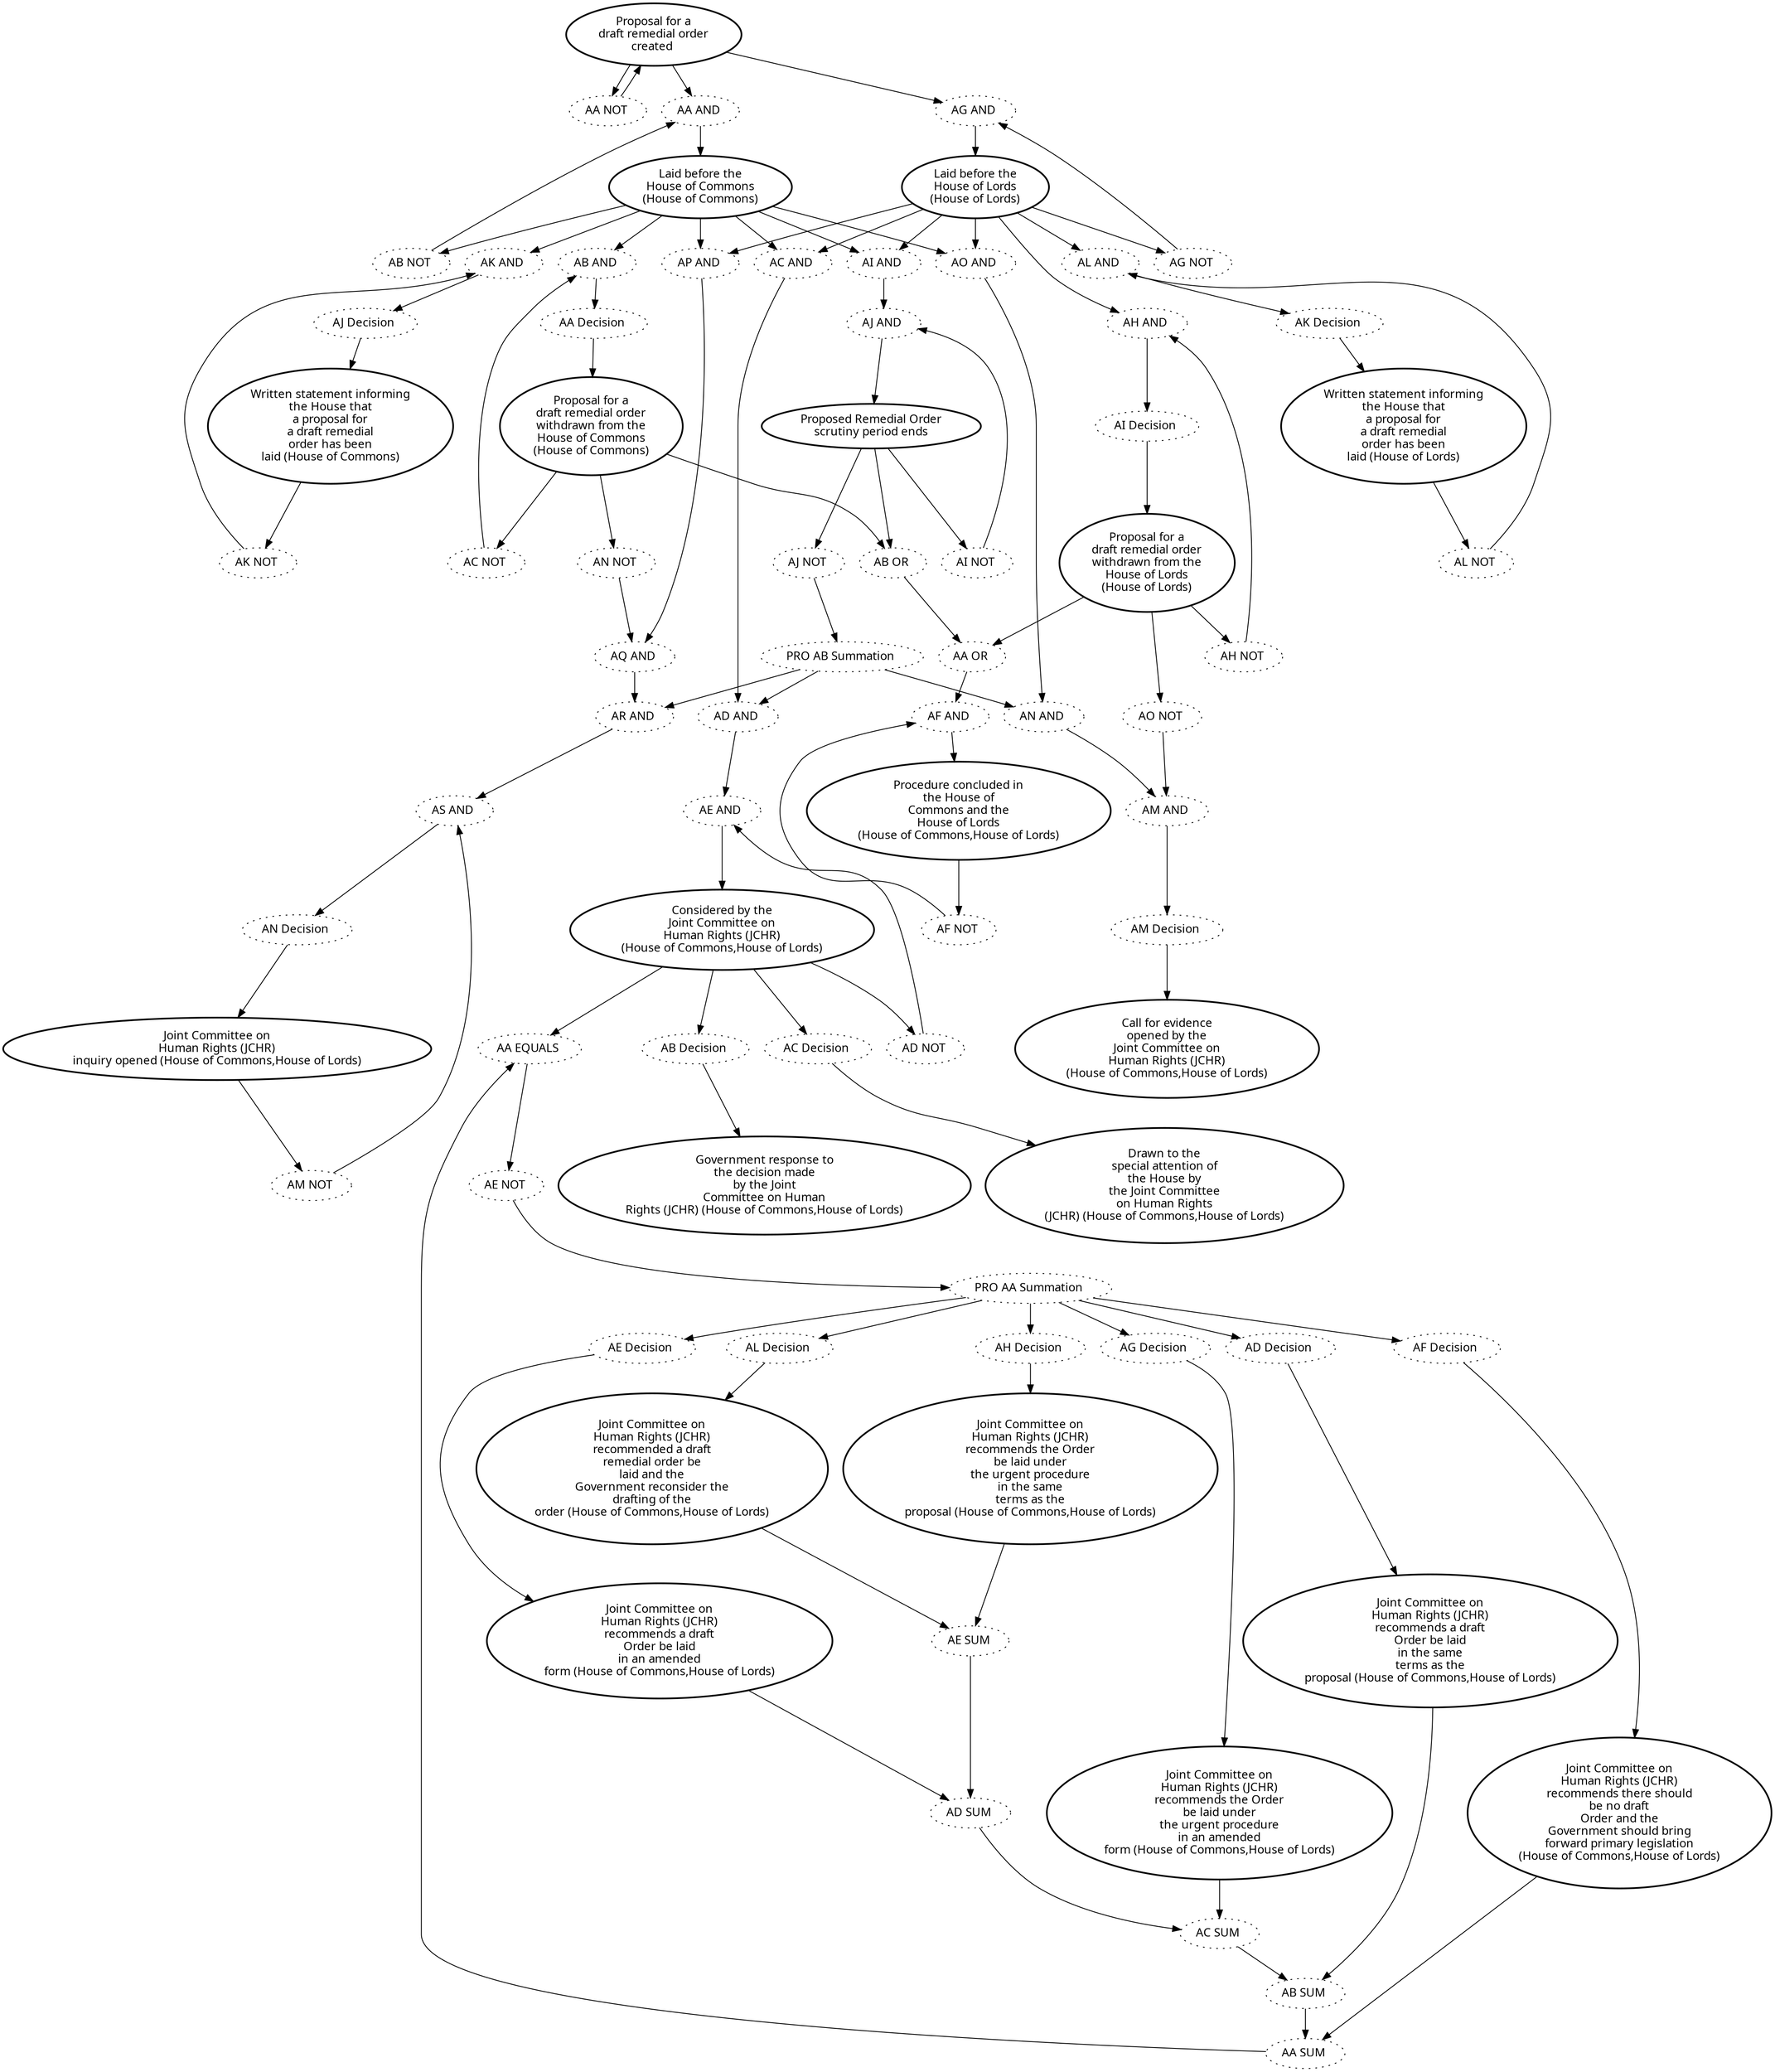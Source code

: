 digraph{graph[fontname="calibri"];node[fontname="calibri"];edge[fontname="calibri"];edge [style=solid, color=black];"1405"->"542"[label=""];edge[style=solid, color=black];edge [style=solid, color=black];"542"->"1405"[label=""];edge[style=solid, color=black];edge [style=solid, color=black];"1405"->"538"[label=""];edge[style=solid, color=black];edge [style=solid, color=black];"1405"->"300"[label=""];edge[style=solid, color=black];edge [style=solid, color=black];"538"->"4"[label=""];edge[style=solid, color=black];edge [style=solid, color=black];"4"->"539"[label=""];edge[style=solid, color=black];edge [style=solid, color=black];"539"->"538"[label=""];edge[style=solid, color=black];edge [style=solid, color=black];"300"->"12"[label=""];edge[style=solid, color=black];edge [style=solid, color=black];"12"->"297"[label=""];edge[style=solid, color=black];edge [style=solid, color=black];"297"->"300"[label=""];edge[style=solid, color=black];edge [style=solid, color=black];"4"->"307"[label=""];edge[style=solid, color=black];edge [style=solid, color=black];"12"->"307"[label=""];edge[style=solid, color=black];edge [style=solid, color=black];"4"->"283"[label=""];edge[style=solid, color=black];edge [style=solid, color=black];"12"->"283"[label=""];edge[style=solid, color=black];edge [style=solid, color=black];"283"->"287"[label=""];edge[style=solid, color=black];edge [style=solid, color=black];"307"->"310"[label=""];edge[style=solid, color=black];edge [style=solid, color=black];"310"->"1414"[label=""];edge[style=solid, color=black];edge [style=solid, color=black];"1414"->"306"[label=""];edge[style=solid, color=black];edge [style=solid, color=black];"306"->"310"[label=""];edge[style=solid, color=black];edge [style=solid, color=black];"1414"->"286"[label=""];edge[style=solid, color=black];edge [style=solid, color=black];"1414"->"308"[label=""];edge[style=solid, color=black];edge [style=solid, color=black];"308"->"1416"[label=""];edge[style=solid, color=black];edge [style=solid, color=black];"1416"->"287"[label=""];edge[style=solid, color=black];edge [style=solid, color=black];"287"->"288"[label=""];edge[style=solid, color=black];edge [style=solid, color=black];"288"->"247"[label=""];edge[style=solid, color=black];edge [style=solid, color=black];"247"->"284"[label=""];edge[style=solid, color=black];edge [style=solid, color=black];"284"->"288"[label=""];edge[style=solid, color=black];edge [style=solid, color=black];"247"->"293"[label=""];edge[style=solid, color=black];edge [style=solid, color=black];"293"->"1413"[label=""];edge[style=solid, color=black];edge [style=solid, color=black];"247"->"294"[label=""];edge[style=solid, color=black];edge [style=solid, color=black];"294"->"1407"[label=""];edge[style=solid, color=black];edge [style=solid, color=black];"247"->"1044"[label=""];edge[style=solid, color=black];edge [style=solid, color=black];"1044"->"289"[label=""];edge[style=solid, color=black];edge [style=solid, color=black];"289"->"1415"[label=""];edge[style=solid, color=black];edge [style=solid, color=black];"1415"->"298"[label=""];edge[style=solid, color=black];edge [style=solid, color=black];"1415"->"309"[label=""];edge[style=solid, color=black];edge [style=solid, color=black];"1415"->"320"[label=""];edge[style=solid, color=black];edge [style=solid, color=black];"1415"->"321"[label=""];edge[style=solid, color=black];edge [style=solid, color=black];"1415"->"324"[label=""];edge[style=solid, color=black];edge [style=solid, color=black];"309"->"1410"[label=""];edge[style=solid, color=black];edge [style=solid, color=black];"1410"->"1016"[label=""];edge[style=solid, color=black];edge [style=solid, color=black];"324"->"1412"[label=""];edge[style=solid, color=black];edge [style=solid, color=black];"1016"->"1015"[label=""];edge[style=solid, color=black];edge [style=solid, color=black];"321"->"1411"[label=""];edge[style=solid, color=black];edge [style=solid, color=black];"1411"->"1015"[label=""];edge[style=solid, color=black];edge [style=solid, color=black];"1015"->"1014"[label=""];edge[style=solid, color=black];edge [style=solid, color=black];"298"->"1409"[label=""];edge[style=solid, color=black];edge [style=solid, color=black];"1409"->"1014"[label=""];edge[style=solid, color=black];edge [style=solid, color=black];"1014"->"1013"[label=""];edge[style=solid, color=black];edge [style=solid, color=black];"320"->"1408"[label=""];edge[style=solid, color=black];edge [style=solid, color=black];"1408"->"1013"[label=""];edge[style=solid, color=black];edge [style=solid, color=black];"1013"->"1044"[label=""];edge[style=solid, color=black];edge [style=solid, color=black];"4"->"540"[label=""];edge[style=solid, color=black];edge [style=solid, color=black];"540"->"281"[label=""];edge[style=solid, color=black];edge [style=solid, color=black];"281"->"1406"[label=""];edge[style=solid, color=black];edge [style=solid, color=black];"1406"->"282"[label=""];edge[style=solid, color=black];edge [style=solid, color=black];"282"->"540"[label=""];edge[style=solid, color=black];edge [style=solid, color=black];"1406"->"286"[label=""];edge[style=solid, color=black];edge [style=solid, color=black];"286"->"285"[label=""];edge[style=solid, color=black];edge [style=solid, color=black];"12"->"305"[label=""];edge[style=solid, color=black];edge [style=solid, color=black];"305"->"489"[label=""];edge[style=solid, color=black];edge [style=solid, color=black];"489"->"1421"[label=""];edge[style=solid, color=black];edge [style=solid, color=black];"301"->"305"[label=""];edge[style=solid, color=black];edge [style=solid, color=black];"1421"->"285"[label=""];edge[style=solid, color=black];edge [style=solid, color=black];"285"->"296"[label=""];edge[style=solid, color=black];edge [style=solid, color=black];"296"->"111"[label=""];edge[style=solid, color=black];edge [style=solid, color=black];"111"->"292"[label=""];edge[style=solid, color=black];edge [style=solid, color=black];"292"->"296"[label=""];edge[style=solid, color=black];edge [style=solid, color=black];"1421"->"301"[label=""];edge[style=solid, color=black];edge [style=solid, color=black];"4"->"314"[label=""];edge[style=solid, color=black];edge [style=solid, color=black];"314"->"490"[label=""];edge[style=solid, color=black];edge [style=solid, color=black];"490"->"1476"[label=""];edge[style=solid, color=black];edge [style=solid, color=black];"1476"->"311"[label=""];edge[style=solid, color=black];edge [style=solid, color=black];"311"->"314"[label=""];edge[style=solid, color=black];edge [style=solid, color=black];"12"->"315"[label=""];edge[style=solid, color=black];edge [style=solid, color=black];"315"->"491"[label=""];edge[style=solid, color=black];edge [style=solid, color=black];"491"->"1477"[label=""];edge[style=solid, color=black];edge [style=solid, color=black];"1477"->"316"[label=""];edge[style=solid, color=black];edge [style=solid, color=black];"316"->"315"[label=""];edge[style=solid, color=black];edge [style=solid, color=black];"1412"->"1017"[label=""];edge[style=solid, color=black];edge [style=solid, color=black];"1017"->"1016"[label=""];edge[style=solid, color=black];edge [style=solid, color=black];"1905"->"1017"[label=""];edge[style=solid, color=black];edge [style=solid, color=black];"492"->"1905"[label=""];edge[style=solid, color=black];edge [style=solid, color=black];"1415"->"492"[label=""];edge[style=solid, color=black];edge [style=solid, color=black];"4"->"299"[label=""];edge[style=solid, color=black];edge [style=solid, color=black];"12"->"299"[label=""];edge[style=solid, color=black];edge [style=solid, color=black];"299"->"329"[label=""];edge[style=solid, color=black];edge [style=solid, color=black];"329"->"330"[label=""];edge[style=solid, color=black];edge [style=solid, color=black];"330"->"331"[label=""];edge[style=solid, color=black];edge [style=solid, color=black];"331"->"494"[label=""];edge[style=solid, color=black];edge [style=solid, color=black];"494"->"279"[label=""];edge[style=solid, color=black];edge [style=solid, color=black];"279"->"319"[label=""];edge[style=solid, color=black];edge [style=solid, color=black];"319"->"331"[label=""];edge[style=solid, color=black];edge [style=solid, color=black];"1416"->"330"[label=""];edge[style=solid, color=black];edge [style=solid, color=black];"4"->"327"[label=""];edge[style=solid, color=black];edge [style=solid, color=black];"12"->"327"[label=""];edge[style=solid, color=black];edge [style=solid, color=black];"327"->"326"[label=""];edge[style=solid, color=black];edge [style=solid, color=black];"326"->"323"[label=""];edge[style=solid, color=black];edge [style=solid, color=black];"323"->"493"[label=""];edge[style=solid, color=black];edge [style=solid, color=black];"493"->"280"[label=""];edge[style=solid, color=black];edge [style=solid, color=black];"1416"->"326"[label=""];edge[style=solid, color=black];edge [style=solid, color=black];"1406"->"325"[label=""];edge[style=solid, color=black];edge [style=solid, color=black];"325"->"329"[label=""];edge[style=solid, color=black];edge [style=solid, color=black];"1421"->"328"[label=""];edge[style=solid, color=black];edge [style=solid, color=black];"328"->"323"[label=""];edge[style=solid, color=black];"1405" [label="Proposal for a\ndraft remedial order\ncreated ", style=bold];"542" [label="AA NOT ", style=dotted];"538" [label="AA AND ", style=dotted];"4" [label="Laid before the\nHouse of Commons\n(House of Commons)", style=bold];"539" [label="AB NOT ", style=dotted];"300" [label="AG AND ", style=dotted];"12" [label="Laid before the\nHouse of Lords\n(House of Lords)", style=bold];"297" [label="AG NOT ", style=dotted];"283" [label="AC AND ", style=dotted];"307" [label="AI AND ", style=dotted];"310" [label="AJ AND ", style=dotted];"1414" [label="Proposed Remedial Order\nscrutiny period ends\n", style=bold];"306" [label="AI NOT ", style=dotted];"308" [label="AJ NOT ", style=dotted];"1416" [label="PRO AB Summation ", style=dotted];"287" [label="AD AND ", style=dotted];"288" [label="AE AND ", style=dotted];"247" [label="Considered by the\nJoint Committee on\nHuman Rights (JCHR)\n(House of Commons,House of Lords)", style=bold];"284" [label="AD NOT ", style=dotted];"293" [label="AB Decision ", style=dotted];"294" [label="AC Decision ", style=dotted];"1044" [label="AA EQUALS ", style=dotted];"289" [label="AE NOT ", style=dotted];"1415" [label="PRO AA Summation ", style=dotted];"309" [label="AE Decision ", style=dotted];"1410" [label="Joint Committee on\nHuman Rights (JCHR)\nrecommends a draft\nOrder be laid\nin an amended\nform (House of Commons,House of Lords)", style=bold];"324" [label="AH Decision ", style=dotted];"1016" [label="AD SUM ", style=dotted];"321" [label="AG Decision ", style=dotted];"1411" [label="Joint Committee on\nHuman Rights (JCHR)\nrecommends the Order\nbe laid under\nthe urgent procedure\nin an amended\nform (House of Commons,House of Lords)", style=bold];"1015" [label="AC SUM ", style=dotted];"298" [label="AD Decision ", style=dotted];"1409" [label="Joint Committee on\nHuman Rights (JCHR)\nrecommends a draft\nOrder be laid\nin the same\nterms as the\nproposal (House of Commons,House of Lords)", style=bold];"1014" [label="AB SUM ", style=dotted];"320" [label="AF Decision ", style=dotted];"1408" [label="Joint Committee on\nHuman Rights (JCHR)\nrecommends there should\nbe no draft\nOrder and the\nGovernment should bring\nforward primary legislation\n(House of Commons,House of Lords)", style=bold];"1013" [label="AA SUM ", style=dotted];"540" [label="AB AND ", style=dotted];"281" [label="AA Decision ", style=dotted];"1406" [label="Proposal for a\ndraft remedial order\nwithdrawn from the\nHouse of Commons\n(House of Commons)", style=bold];"282" [label="AC NOT ", style=dotted];"286" [label="AB OR ", style=dotted];"305" [label="AH AND ", style=dotted];"489" [label="AI Decision ", style=dotted];"301" [label="AH NOT ", style=dotted];"1421" [label="Proposal for a\ndraft remedial order\nwithdrawn from the\nHouse of Lords\n(House of Lords)", style=bold];"285" [label="AA OR ", style=dotted];"296" [label="AF AND ", style=dotted];"111" [label="Procedure concluded in\nthe House of\nCommons and the\nHouse of Lords\n(House of Commons,House of Lords)", style=bold];"292" [label="AF NOT ", style=dotted];"314" [label="AK AND ", style=dotted];"490" [label="AJ Decision ", style=dotted];"1476" [label="Written statement informing\nthe House that\na proposal for\na draft remedial\norder has been\nlaid (House of Commons)", style=bold];"311" [label="AK NOT ", style=dotted];"315" [label="AL AND ", style=dotted];"491" [label="AK Decision ", style=dotted];"1477" [label="Written statement informing\nthe House that\na proposal for\na draft remedial\norder has been\nlaid (House of Lords)", style=bold];"316" [label="AL NOT ", style=dotted];"1412" [label="Joint Committee on\nHuman Rights (JCHR)\nrecommends the Order\nbe laid under\nthe urgent procedure\nin the same\nterms as the\nproposal (House of Commons,House of Lords)", style=bold];"1017" [label="AE SUM ", style=dotted];"1905" [label="Joint Committee on\nHuman Rights (JCHR)\nrecommended a draft\nremedial order be\nlaid and the\nGovernment reconsider the\ndrafting of the\norder (House of Commons,House of Lords)", style=bold];"492" [label="AL Decision ", style=dotted];"299" [label="AP AND ", style=dotted];"329" [label="AQ AND ", style=dotted];"330" [label="AR AND ", style=dotted];"331" [label="AS AND ", style=dotted];"494" [label="AN Decision ", style=dotted];"279" [label="Joint Committee on\nHuman Rights (JCHR)\ninquiry opened (House of Commons,House of Lords)", style=bold];"319" [label="AM NOT ", style=dotted];"327" [label="AO AND ", style=dotted];"326" [label="AN AND ", style=dotted];"323" [label="AM AND ", style=dotted];"493" [label="AM Decision ", style=dotted];"325" [label="AN NOT ", style=dotted];"328" [label="AO NOT ", style=dotted];"1413" [label="Government response to\nthe decision made\nby the Joint\nCommittee on Human\nRights (JCHR) (House of Commons,House of Lords)", style=bold];"1407" [label="Drawn to the\nspecial attention of\nthe House by\nthe Joint Committee\non Human Rights\n(JCHR) (House of Commons,House of Lords)", style=bold];"280" [label="Call for evidence\nopened by the\nJoint Committee on\nHuman Rights (JCHR)\n(House of Commons,House of Lords)", style=bold];}